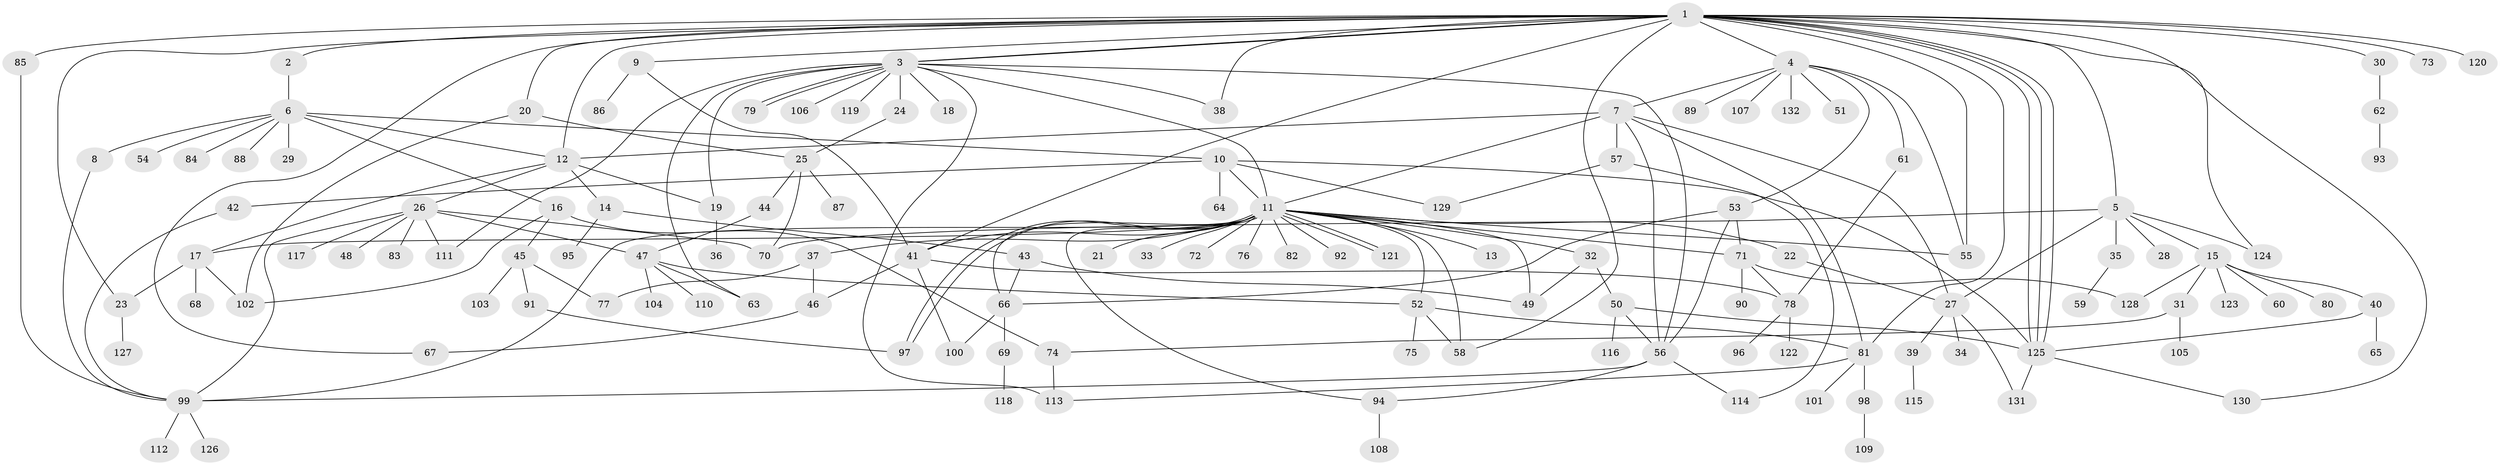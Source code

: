 // Generated by graph-tools (version 1.1) at 2025/14/03/09/25 04:14:42]
// undirected, 132 vertices, 197 edges
graph export_dot {
graph [start="1"]
  node [color=gray90,style=filled];
  1;
  2;
  3;
  4;
  5;
  6;
  7;
  8;
  9;
  10;
  11;
  12;
  13;
  14;
  15;
  16;
  17;
  18;
  19;
  20;
  21;
  22;
  23;
  24;
  25;
  26;
  27;
  28;
  29;
  30;
  31;
  32;
  33;
  34;
  35;
  36;
  37;
  38;
  39;
  40;
  41;
  42;
  43;
  44;
  45;
  46;
  47;
  48;
  49;
  50;
  51;
  52;
  53;
  54;
  55;
  56;
  57;
  58;
  59;
  60;
  61;
  62;
  63;
  64;
  65;
  66;
  67;
  68;
  69;
  70;
  71;
  72;
  73;
  74;
  75;
  76;
  77;
  78;
  79;
  80;
  81;
  82;
  83;
  84;
  85;
  86;
  87;
  88;
  89;
  90;
  91;
  92;
  93;
  94;
  95;
  96;
  97;
  98;
  99;
  100;
  101;
  102;
  103;
  104;
  105;
  106;
  107;
  108;
  109;
  110;
  111;
  112;
  113;
  114;
  115;
  116;
  117;
  118;
  119;
  120;
  121;
  122;
  123;
  124;
  125;
  126;
  127;
  128;
  129;
  130;
  131;
  132;
  1 -- 2;
  1 -- 3;
  1 -- 3;
  1 -- 4;
  1 -- 5;
  1 -- 9;
  1 -- 12;
  1 -- 20;
  1 -- 23;
  1 -- 30;
  1 -- 38;
  1 -- 41;
  1 -- 55;
  1 -- 58;
  1 -- 67;
  1 -- 73;
  1 -- 81;
  1 -- 85;
  1 -- 120;
  1 -- 124;
  1 -- 125;
  1 -- 125;
  1 -- 125;
  1 -- 130;
  2 -- 6;
  3 -- 11;
  3 -- 18;
  3 -- 19;
  3 -- 24;
  3 -- 38;
  3 -- 56;
  3 -- 63;
  3 -- 79;
  3 -- 79;
  3 -- 106;
  3 -- 111;
  3 -- 113;
  3 -- 119;
  4 -- 7;
  4 -- 51;
  4 -- 53;
  4 -- 55;
  4 -- 61;
  4 -- 89;
  4 -- 107;
  4 -- 132;
  5 -- 15;
  5 -- 27;
  5 -- 28;
  5 -- 35;
  5 -- 70;
  5 -- 124;
  6 -- 8;
  6 -- 10;
  6 -- 12;
  6 -- 16;
  6 -- 29;
  6 -- 54;
  6 -- 84;
  6 -- 88;
  7 -- 11;
  7 -- 12;
  7 -- 27;
  7 -- 56;
  7 -- 57;
  7 -- 81;
  8 -- 99;
  9 -- 41;
  9 -- 86;
  10 -- 11;
  10 -- 42;
  10 -- 64;
  10 -- 125;
  10 -- 129;
  11 -- 13;
  11 -- 17;
  11 -- 21;
  11 -- 22;
  11 -- 32;
  11 -- 33;
  11 -- 37;
  11 -- 41;
  11 -- 49;
  11 -- 52;
  11 -- 55;
  11 -- 58;
  11 -- 66;
  11 -- 71;
  11 -- 72;
  11 -- 76;
  11 -- 82;
  11 -- 92;
  11 -- 94;
  11 -- 97;
  11 -- 97;
  11 -- 99;
  11 -- 121;
  11 -- 121;
  12 -- 14;
  12 -- 17;
  12 -- 19;
  12 -- 26;
  14 -- 43;
  14 -- 95;
  15 -- 31;
  15 -- 40;
  15 -- 60;
  15 -- 80;
  15 -- 123;
  15 -- 128;
  16 -- 45;
  16 -- 74;
  16 -- 102;
  17 -- 23;
  17 -- 68;
  17 -- 102;
  19 -- 36;
  20 -- 25;
  20 -- 102;
  22 -- 27;
  23 -- 127;
  24 -- 25;
  25 -- 44;
  25 -- 70;
  25 -- 87;
  26 -- 47;
  26 -- 48;
  26 -- 70;
  26 -- 83;
  26 -- 99;
  26 -- 111;
  26 -- 117;
  27 -- 34;
  27 -- 39;
  27 -- 131;
  30 -- 62;
  31 -- 74;
  31 -- 105;
  32 -- 49;
  32 -- 50;
  35 -- 59;
  37 -- 46;
  37 -- 77;
  39 -- 115;
  40 -- 65;
  40 -- 125;
  41 -- 46;
  41 -- 78;
  41 -- 100;
  42 -- 99;
  43 -- 49;
  43 -- 66;
  44 -- 47;
  45 -- 77;
  45 -- 91;
  45 -- 103;
  46 -- 67;
  47 -- 52;
  47 -- 63;
  47 -- 104;
  47 -- 110;
  50 -- 56;
  50 -- 116;
  50 -- 125;
  52 -- 58;
  52 -- 75;
  52 -- 81;
  53 -- 56;
  53 -- 66;
  53 -- 71;
  56 -- 94;
  56 -- 99;
  56 -- 114;
  57 -- 114;
  57 -- 129;
  61 -- 78;
  62 -- 93;
  66 -- 69;
  66 -- 100;
  69 -- 118;
  71 -- 78;
  71 -- 90;
  71 -- 128;
  74 -- 113;
  78 -- 96;
  78 -- 122;
  81 -- 98;
  81 -- 101;
  81 -- 113;
  85 -- 99;
  91 -- 97;
  94 -- 108;
  98 -- 109;
  99 -- 112;
  99 -- 126;
  125 -- 130;
  125 -- 131;
}
